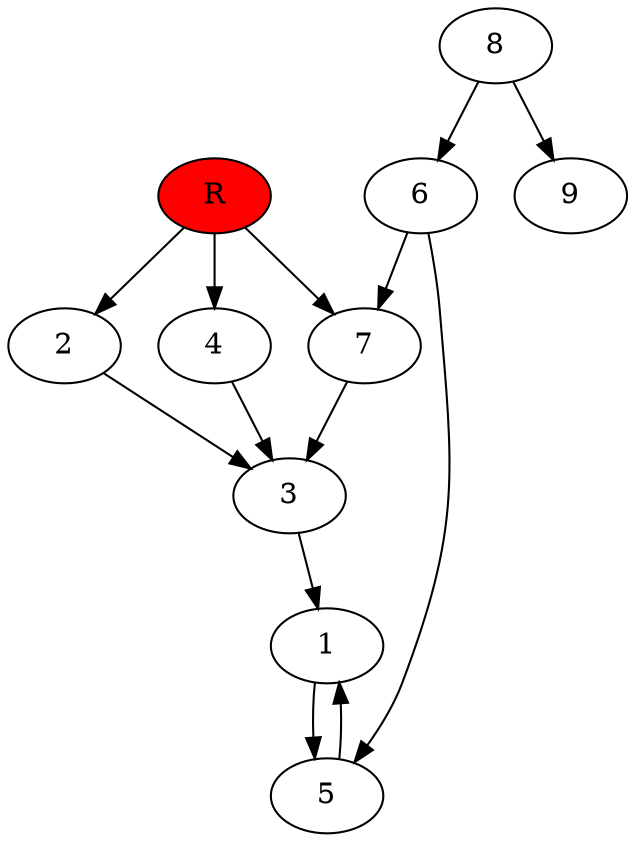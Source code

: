digraph prb4237 {
	1
	2
	3
	4
	5
	6
	7
	8
	R [fillcolor="#ff0000" style=filled]
	1 -> 5
	2 -> 3
	3 -> 1
	4 -> 3
	5 -> 1
	6 -> 5
	6 -> 7
	7 -> 3
	8 -> 6
	8 -> 9
	R -> 2
	R -> 4
	R -> 7
}
